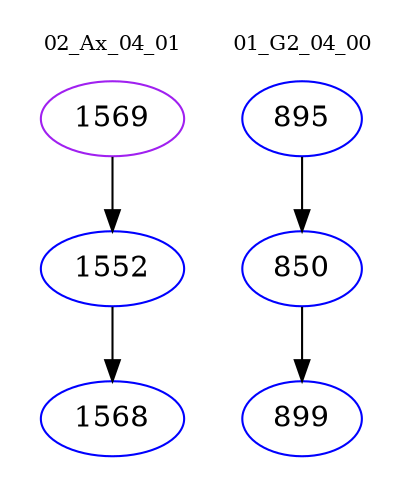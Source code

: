 digraph{
subgraph cluster_0 {
color = white
label = "02_Ax_04_01";
fontsize=10;
T0_1569 [label="1569", color="purple"]
T0_1569 -> T0_1552 [color="black"]
T0_1552 [label="1552", color="blue"]
T0_1552 -> T0_1568 [color="black"]
T0_1568 [label="1568", color="blue"]
}
subgraph cluster_1 {
color = white
label = "01_G2_04_00";
fontsize=10;
T1_895 [label="895", color="blue"]
T1_895 -> T1_850 [color="black"]
T1_850 [label="850", color="blue"]
T1_850 -> T1_899 [color="black"]
T1_899 [label="899", color="blue"]
}
}
